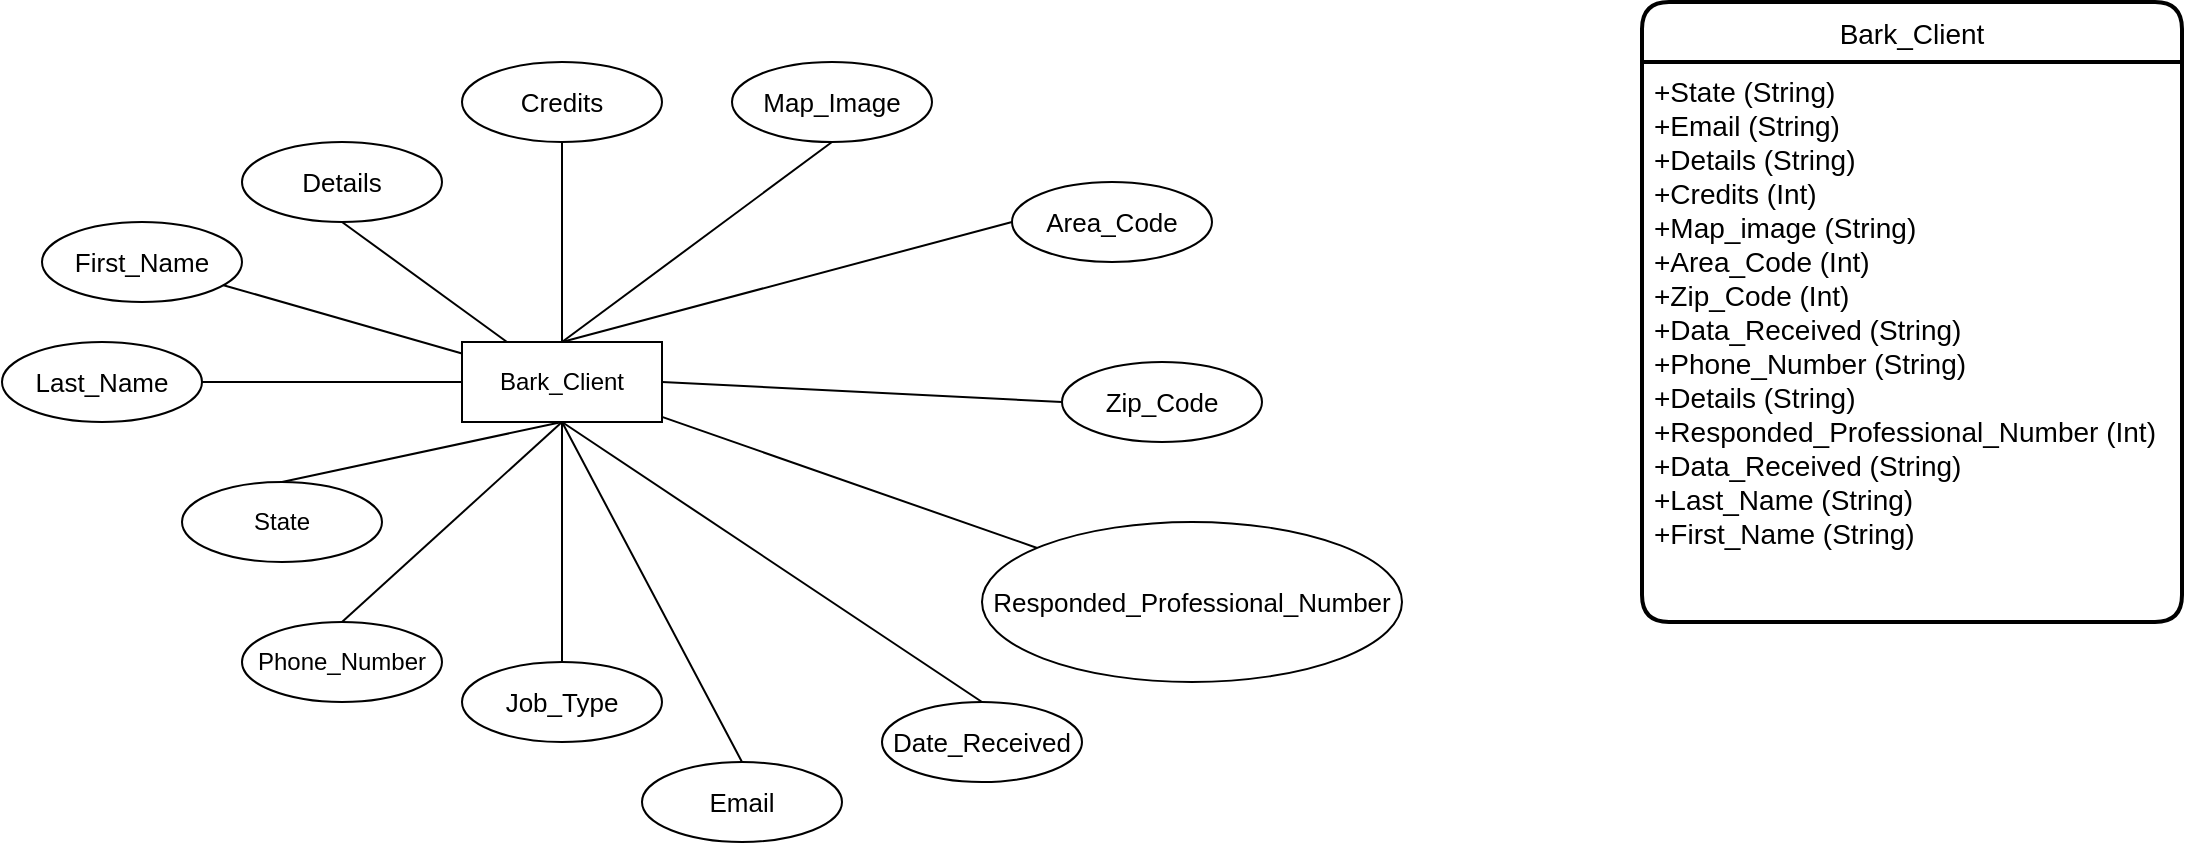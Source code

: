 <mxfile version="18.1.3" type="device"><diagram id="LY0GhdTmVqlvBuymsZOX" name="Page-1"><mxGraphModel dx="1038" dy="579" grid="1" gridSize="10" guides="1" tooltips="1" connect="1" arrows="1" fold="1" page="1" pageScale="1" pageWidth="850" pageHeight="1100" math="0" shadow="0"><root><mxCell id="0"/><mxCell id="1" parent="0"/><mxCell id="k2KA56HlH97TxQyiSHu6-1" value="Bark_Client" style="whiteSpace=wrap;html=1;align=center;" parent="1" vertex="1"><mxGeometry x="340" y="260" width="100" height="40" as="geometry"/></mxCell><mxCell id="k2KA56HlH97TxQyiSHu6-2" value="State" style="ellipse;whiteSpace=wrap;html=1;align=center;" parent="1" vertex="1"><mxGeometry x="200" y="330" width="100" height="40" as="geometry"/></mxCell><mxCell id="k2KA56HlH97TxQyiSHu6-3" value="" style="endArrow=none;html=1;rounded=0;exitX=0.5;exitY=0;exitDx=0;exitDy=0;entryX=0.5;entryY=1;entryDx=0;entryDy=0;" parent="1" source="k2KA56HlH97TxQyiSHu6-2" target="k2KA56HlH97TxQyiSHu6-1" edge="1"><mxGeometry relative="1" as="geometry"><mxPoint x="340" y="290" as="sourcePoint"/><mxPoint x="500" y="290" as="targetPoint"/></mxGeometry></mxCell><mxCell id="k2KA56HlH97TxQyiSHu6-4" value="Phone_Number" style="ellipse;whiteSpace=wrap;html=1;align=center;" parent="1" vertex="1"><mxGeometry x="230" y="400" width="100" height="40" as="geometry"/></mxCell><mxCell id="k2KA56HlH97TxQyiSHu6-5" value="" style="endArrow=none;html=1;rounded=0;exitX=0.5;exitY=0;exitDx=0;exitDy=0;entryX=0.5;entryY=1;entryDx=0;entryDy=0;" parent="1" source="k2KA56HlH97TxQyiSHu6-4" target="k2KA56HlH97TxQyiSHu6-1" edge="1"><mxGeometry relative="1" as="geometry"><mxPoint x="590" y="290" as="sourcePoint"/><mxPoint x="750" y="290" as="targetPoint"/></mxGeometry></mxCell><mxCell id="k2KA56HlH97TxQyiSHu6-6" value="&lt;span style=&quot;font-family: arial; font-size: 13px; text-align: left; background-color: rgb(255, 255, 255);&quot;&gt;Job_Type&lt;/span&gt;" style="ellipse;whiteSpace=wrap;html=1;align=center;" parent="1" vertex="1"><mxGeometry x="340" y="420" width="100" height="40" as="geometry"/></mxCell><mxCell id="k2KA56HlH97TxQyiSHu6-7" value="" style="endArrow=none;html=1;rounded=0;exitX=0.5;exitY=0;exitDx=0;exitDy=0;entryX=0.5;entryY=1;entryDx=0;entryDy=0;" parent="1" source="k2KA56HlH97TxQyiSHu6-6" target="k2KA56HlH97TxQyiSHu6-1" edge="1"><mxGeometry relative="1" as="geometry"><mxPoint x="670" y="350" as="sourcePoint"/><mxPoint x="470" y="360" as="targetPoint"/></mxGeometry></mxCell><mxCell id="k2KA56HlH97TxQyiSHu6-8" value="&lt;span style=&quot;font-family: arial; font-size: 13px; text-align: left; background-color: rgb(255, 255, 255);&quot;&gt;Email&lt;/span&gt;" style="ellipse;whiteSpace=wrap;html=1;align=center;" parent="1" vertex="1"><mxGeometry x="430" y="470" width="100" height="40" as="geometry"/></mxCell><mxCell id="k2KA56HlH97TxQyiSHu6-9" value="" style="endArrow=none;html=1;rounded=0;exitX=0.5;exitY=0;exitDx=0;exitDy=0;entryX=0.5;entryY=1;entryDx=0;entryDy=0;" parent="1" source="k2KA56HlH97TxQyiSHu6-8" target="k2KA56HlH97TxQyiSHu6-1" edge="1"><mxGeometry relative="1" as="geometry"><mxPoint x="780" y="370" as="sourcePoint"/><mxPoint x="390" y="290" as="targetPoint"/></mxGeometry></mxCell><mxCell id="k2KA56HlH97TxQyiSHu6-10" value="&lt;span style=&quot;font-family: Arial; font-size: 13px; text-align: left; background-color: rgb(255, 255, 255);&quot;&gt;Date_Received&lt;/span&gt;" style="ellipse;whiteSpace=wrap;html=1;align=center;" parent="1" vertex="1"><mxGeometry x="550" y="440" width="100" height="40" as="geometry"/></mxCell><mxCell id="k2KA56HlH97TxQyiSHu6-11" value="" style="endArrow=none;html=1;rounded=0;exitX=0.5;exitY=0;exitDx=0;exitDy=0;entryX=0.5;entryY=1;entryDx=0;entryDy=0;" parent="1" source="k2KA56HlH97TxQyiSHu6-10" target="k2KA56HlH97TxQyiSHu6-1" edge="1"><mxGeometry relative="1" as="geometry"><mxPoint x="950" y="380" as="sourcePoint"/><mxPoint x="590" y="250" as="targetPoint"/></mxGeometry></mxCell><mxCell id="k2KA56HlH97TxQyiSHu6-12" value="&lt;span style=&quot;font-family: arial; font-size: 13px; text-align: left; background-color: rgb(255, 255, 255);&quot;&gt;Zip_Code&lt;/span&gt;" style="ellipse;whiteSpace=wrap;html=1;align=center;" parent="1" vertex="1"><mxGeometry x="640" y="270" width="100" height="40" as="geometry"/></mxCell><mxCell id="k2KA56HlH97TxQyiSHu6-13" value="" style="endArrow=none;html=1;rounded=0;exitX=0;exitY=0.5;exitDx=0;exitDy=0;entryX=1;entryY=0.5;entryDx=0;entryDy=0;" parent="1" source="k2KA56HlH97TxQyiSHu6-12" target="k2KA56HlH97TxQyiSHu6-1" edge="1"><mxGeometry relative="1" as="geometry"><mxPoint x="1015.71" y="270" as="sourcePoint"/><mxPoint x="469.996" y="220" as="targetPoint"/></mxGeometry></mxCell><mxCell id="k2KA56HlH97TxQyiSHu6-14" value="&lt;div style=&quot;text-align: left;&quot;&gt;&lt;span style=&quot;background-color: initial; font-size: 13px;&quot;&gt;&lt;font face=&quot;arial&quot;&gt;Responded_Professional_Number&lt;/font&gt;&lt;/span&gt;&lt;/div&gt;" style="ellipse;whiteSpace=wrap;html=1;align=center;" parent="1" vertex="1"><mxGeometry x="600" y="350" width="210" height="80" as="geometry"/></mxCell><mxCell id="k2KA56HlH97TxQyiSHu6-15" value="" style="endArrow=none;html=1;rounded=0;" parent="1" source="k2KA56HlH97TxQyiSHu6-14" target="k2KA56HlH97TxQyiSHu6-1" edge="1"><mxGeometry relative="1" as="geometry"><mxPoint x="960" y="300" as="sourcePoint"/><mxPoint x="680" y="250" as="targetPoint"/></mxGeometry></mxCell><mxCell id="k2KA56HlH97TxQyiSHu6-16" value="&lt;span style=&quot;font-family: arial; font-size: 13px; text-align: left; background-color: rgb(255, 255, 255);&quot;&gt;Area_Code&lt;/span&gt;" style="ellipse;whiteSpace=wrap;html=1;align=center;" parent="1" vertex="1"><mxGeometry x="615" y="180" width="100" height="40" as="geometry"/></mxCell><mxCell id="k2KA56HlH97TxQyiSHu6-17" value="" style="endArrow=none;html=1;rounded=0;exitX=0;exitY=0.5;exitDx=0;exitDy=0;entryX=0.5;entryY=0;entryDx=0;entryDy=0;" parent="1" source="k2KA56HlH97TxQyiSHu6-16" target="k2KA56HlH97TxQyiSHu6-1" edge="1"><mxGeometry relative="1" as="geometry"><mxPoint x="985.71" y="190" as="sourcePoint"/><mxPoint x="410" y="200" as="targetPoint"/></mxGeometry></mxCell><mxCell id="k2KA56HlH97TxQyiSHu6-18" value="&lt;span style=&quot;font-family: arial; font-size: 13px; text-align: left; background-color: rgb(255, 255, 255);&quot;&gt;Map_Image&lt;/span&gt;" style="ellipse;whiteSpace=wrap;html=1;align=center;" parent="1" vertex="1"><mxGeometry x="475" y="120" width="100" height="40" as="geometry"/></mxCell><mxCell id="k2KA56HlH97TxQyiSHu6-19" value="" style="endArrow=none;html=1;rounded=0;exitX=0.5;exitY=1;exitDx=0;exitDy=0;entryX=0.5;entryY=0;entryDx=0;entryDy=0;" parent="1" source="k2KA56HlH97TxQyiSHu6-18" target="k2KA56HlH97TxQyiSHu6-1" edge="1"><mxGeometry relative="1" as="geometry"><mxPoint x="765.71" y="90" as="sourcePoint"/><mxPoint x="190" y="100" as="targetPoint"/></mxGeometry></mxCell><mxCell id="k2KA56HlH97TxQyiSHu6-20" value="&lt;div style=&quot;text-align: left;&quot;&gt;&lt;font face=&quot;arial&quot;&gt;&lt;span style=&quot;font-size: 13px; background-color: rgb(255, 255, 255);&quot;&gt;Credits&lt;/span&gt;&lt;/font&gt;&lt;/div&gt;" style="ellipse;whiteSpace=wrap;html=1;align=center;" parent="1" vertex="1"><mxGeometry x="340" y="120" width="100" height="40" as="geometry"/></mxCell><mxCell id="k2KA56HlH97TxQyiSHu6-21" value="" style="endArrow=none;html=1;rounded=0;exitX=0.5;exitY=1;exitDx=0;exitDy=0;entryX=0.5;entryY=0;entryDx=0;entryDy=0;" parent="1" source="k2KA56HlH97TxQyiSHu6-20" target="k2KA56HlH97TxQyiSHu6-1" edge="1"><mxGeometry relative="1" as="geometry"><mxPoint x="615.71" y="70" as="sourcePoint"/><mxPoint x="240" y="240" as="targetPoint"/></mxGeometry></mxCell><mxCell id="k2KA56HlH97TxQyiSHu6-22" value="&lt;div style=&quot;text-align: left;&quot;&gt;&lt;font face=&quot;arial&quot;&gt;&lt;span style=&quot;font-size: 13px; background-color: rgb(255, 255, 255);&quot;&gt;Details&lt;/span&gt;&lt;/font&gt;&lt;/div&gt;" style="ellipse;whiteSpace=wrap;html=1;align=center;" parent="1" vertex="1"><mxGeometry x="230" y="160" width="100" height="40" as="geometry"/></mxCell><mxCell id="k2KA56HlH97TxQyiSHu6-23" value="" style="endArrow=none;html=1;rounded=0;exitX=0.5;exitY=1;exitDx=0;exitDy=0;" parent="1" source="k2KA56HlH97TxQyiSHu6-22" target="k2KA56HlH97TxQyiSHu6-1" edge="1"><mxGeometry relative="1" as="geometry"><mxPoint x="475.71" y="70" as="sourcePoint"/><mxPoint x="250" y="260" as="targetPoint"/></mxGeometry></mxCell><mxCell id="a0s97jrBQrgjphoPSRo8-2" value="Bark_Client" style="swimlane;childLayout=stackLayout;horizontal=1;startSize=30;horizontalStack=0;rounded=1;fontSize=14;fontStyle=0;strokeWidth=2;resizeParent=0;resizeLast=1;shadow=0;dashed=0;align=center;spacingTop=0;spacing=2;" vertex="1" parent="1"><mxGeometry x="930" y="90" width="270" height="310" as="geometry"><mxRectangle x="320" y="590" width="100" height="30" as="alternateBounds"/></mxGeometry></mxCell><mxCell id="a0s97jrBQrgjphoPSRo8-3" value="+State (String)&#10;+Email (String)&#10;+Details (String)&#10;+Credits (Int)&#10;+Map_image (String)&#10;+Area_Code (Int)&#10;+Zip_Code (Int)&#10;+Data_Received (String)&#10;+Phone_Number (String)&#10;+Details (String)&#10;+Responded_Professional_Number (Int)&#10;+Data_Received (String)&#10;+Last_Name (String)&#10;+First_Name (String)&#10;&#10;&#10;&#10;" style="align=left;strokeColor=none;fillColor=none;spacingLeft=4;fontSize=14;verticalAlign=top;resizable=0;rotatable=0;part=1;spacing=2;" vertex="1" parent="a0s97jrBQrgjphoPSRo8-2"><mxGeometry y="30" width="270" height="280" as="geometry"/></mxCell><mxCell id="a0s97jrBQrgjphoPSRo8-9" value="&lt;div style=&quot;text-align: left;&quot;&gt;&lt;font face=&quot;arial&quot;&gt;&lt;span style=&quot;font-size: 13px; background-color: rgb(255, 255, 255);&quot;&gt;First_Name&lt;/span&gt;&lt;/font&gt;&lt;/div&gt;" style="ellipse;whiteSpace=wrap;html=1;align=center;" vertex="1" parent="1"><mxGeometry x="130" y="200" width="100" height="40" as="geometry"/></mxCell><mxCell id="a0s97jrBQrgjphoPSRo8-10" value="" style="endArrow=none;html=1;rounded=0;" edge="1" parent="1" source="a0s97jrBQrgjphoPSRo8-9" target="k2KA56HlH97TxQyiSHu6-1"><mxGeometry relative="1" as="geometry"><mxPoint x="343.21" y="110" as="sourcePoint"/><mxPoint x="230" y="300" as="targetPoint"/></mxGeometry></mxCell><mxCell id="a0s97jrBQrgjphoPSRo8-11" value="&lt;div style=&quot;text-align: left;&quot;&gt;&lt;font face=&quot;arial&quot;&gt;&lt;span style=&quot;font-size: 13px; background-color: rgb(255, 255, 255);&quot;&gt;Last_Name&lt;/span&gt;&lt;/font&gt;&lt;/div&gt;" style="ellipse;whiteSpace=wrap;html=1;align=center;" vertex="1" parent="1"><mxGeometry x="110" y="260" width="100" height="40" as="geometry"/></mxCell><mxCell id="a0s97jrBQrgjphoPSRo8-12" value="" style="endArrow=none;html=1;rounded=0;entryX=0;entryY=0.5;entryDx=0;entryDy=0;" edge="1" parent="1" source="a0s97jrBQrgjphoPSRo8-11" target="k2KA56HlH97TxQyiSHu6-1"><mxGeometry relative="1" as="geometry"><mxPoint x="355.71" y="170" as="sourcePoint"/><mxPoint x="242.5" y="360" as="targetPoint"/></mxGeometry></mxCell></root></mxGraphModel></diagram></mxfile>